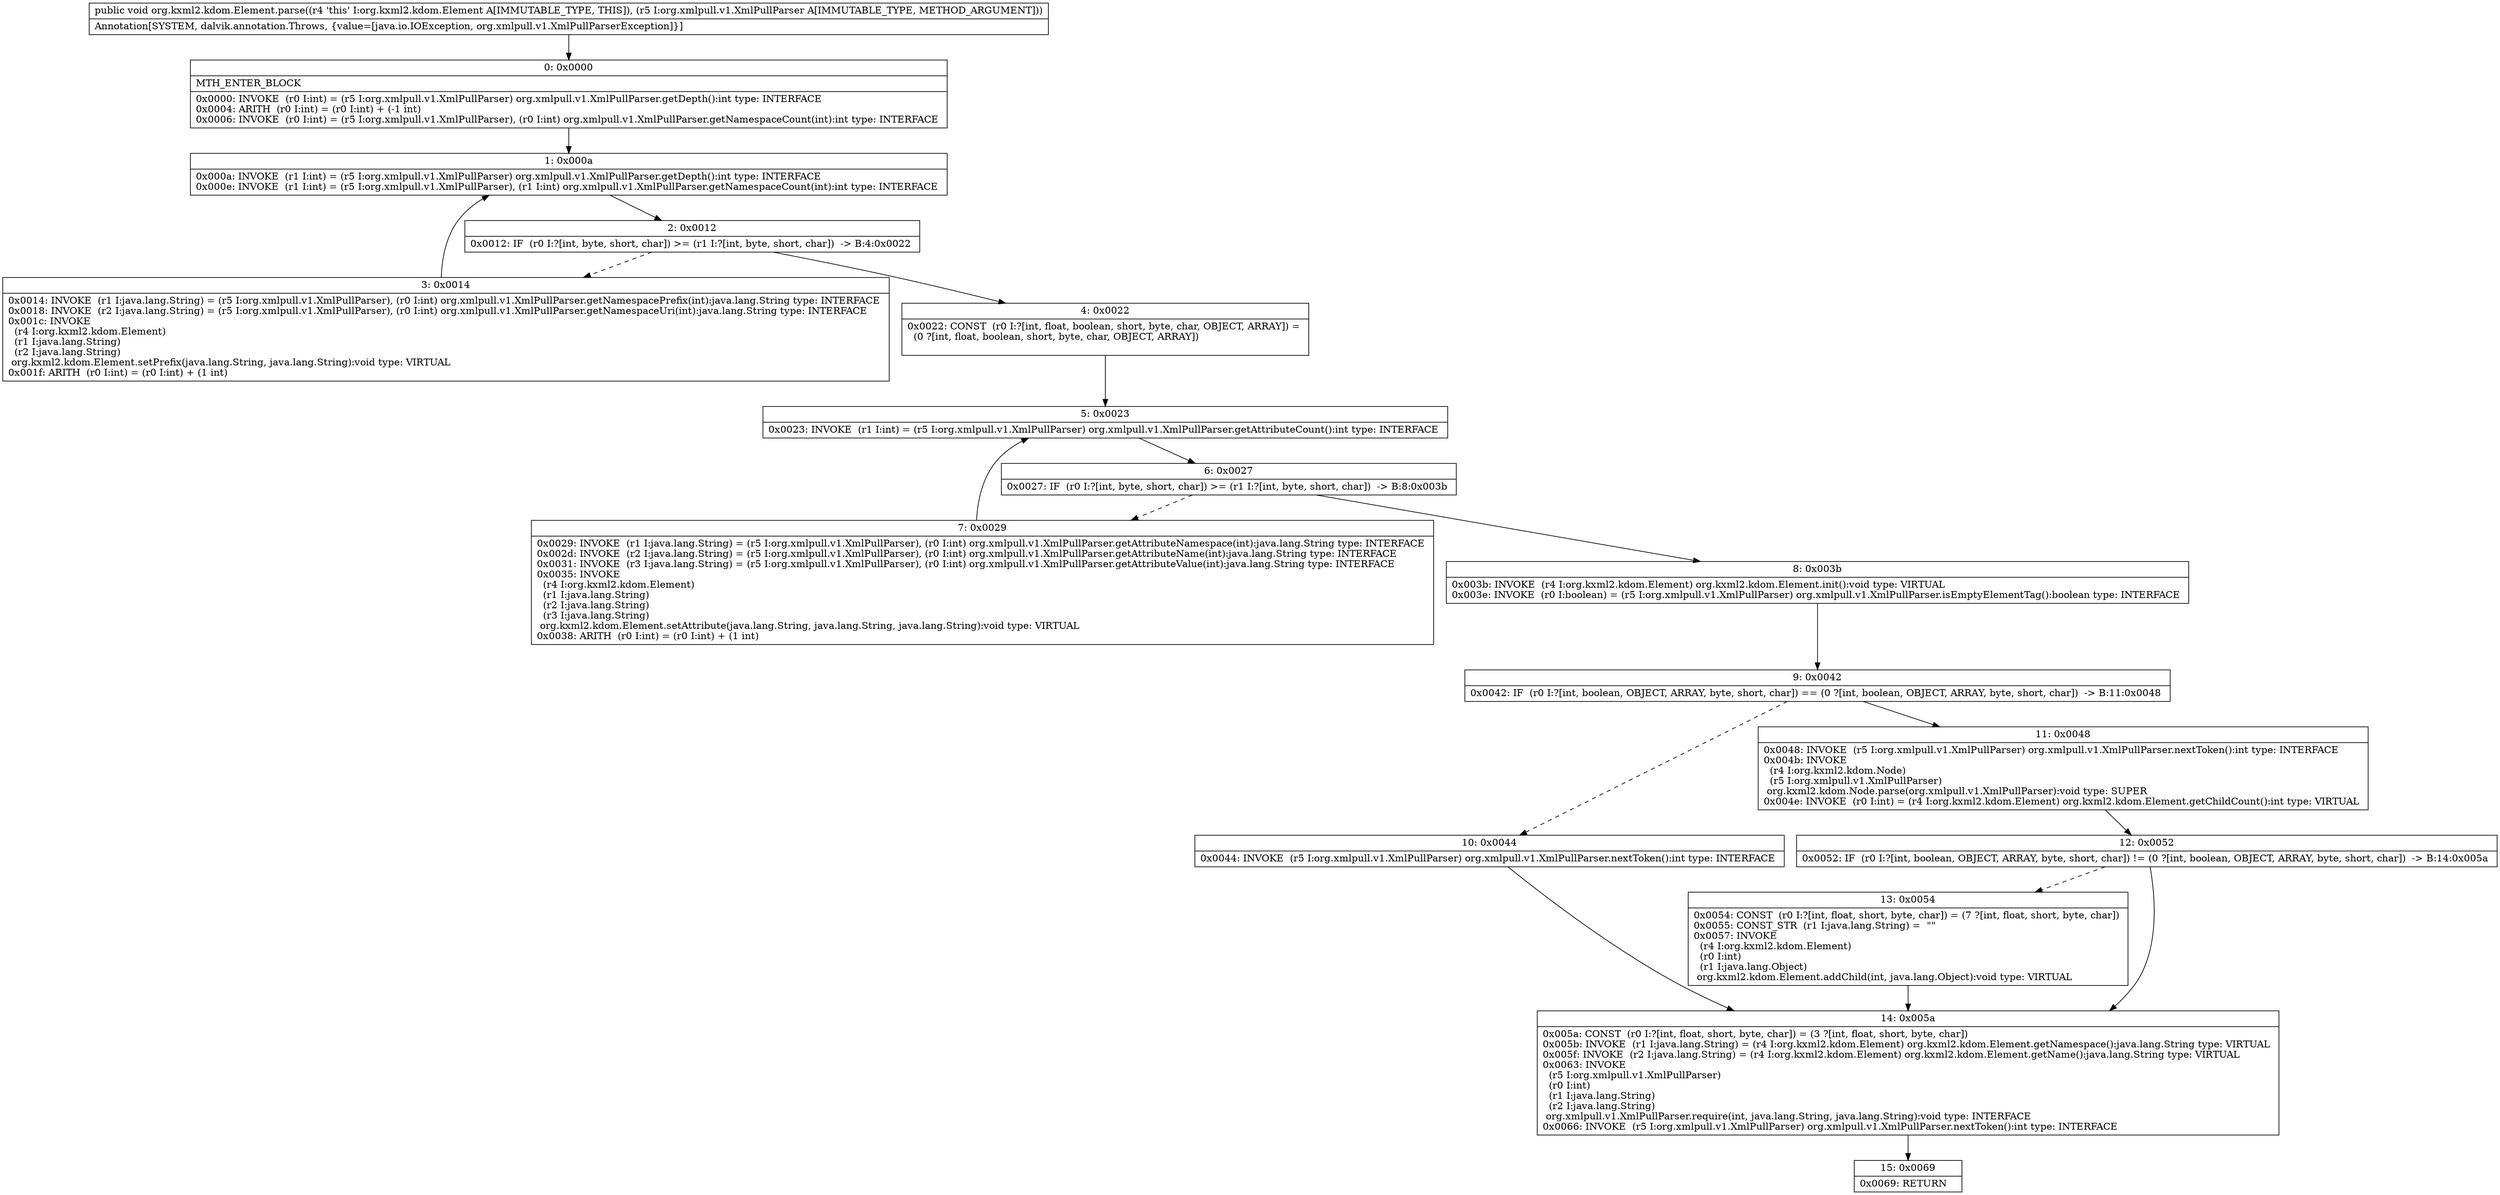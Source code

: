 digraph "CFG fororg.kxml2.kdom.Element.parse(Lorg\/xmlpull\/v1\/XmlPullParser;)V" {
Node_0 [shape=record,label="{0\:\ 0x0000|MTH_ENTER_BLOCK\l|0x0000: INVOKE  (r0 I:int) = (r5 I:org.xmlpull.v1.XmlPullParser) org.xmlpull.v1.XmlPullParser.getDepth():int type: INTERFACE \l0x0004: ARITH  (r0 I:int) = (r0 I:int) + (\-1 int) \l0x0006: INVOKE  (r0 I:int) = (r5 I:org.xmlpull.v1.XmlPullParser), (r0 I:int) org.xmlpull.v1.XmlPullParser.getNamespaceCount(int):int type: INTERFACE \l}"];
Node_1 [shape=record,label="{1\:\ 0x000a|0x000a: INVOKE  (r1 I:int) = (r5 I:org.xmlpull.v1.XmlPullParser) org.xmlpull.v1.XmlPullParser.getDepth():int type: INTERFACE \l0x000e: INVOKE  (r1 I:int) = (r5 I:org.xmlpull.v1.XmlPullParser), (r1 I:int) org.xmlpull.v1.XmlPullParser.getNamespaceCount(int):int type: INTERFACE \l}"];
Node_2 [shape=record,label="{2\:\ 0x0012|0x0012: IF  (r0 I:?[int, byte, short, char]) \>= (r1 I:?[int, byte, short, char])  \-\> B:4:0x0022 \l}"];
Node_3 [shape=record,label="{3\:\ 0x0014|0x0014: INVOKE  (r1 I:java.lang.String) = (r5 I:org.xmlpull.v1.XmlPullParser), (r0 I:int) org.xmlpull.v1.XmlPullParser.getNamespacePrefix(int):java.lang.String type: INTERFACE \l0x0018: INVOKE  (r2 I:java.lang.String) = (r5 I:org.xmlpull.v1.XmlPullParser), (r0 I:int) org.xmlpull.v1.XmlPullParser.getNamespaceUri(int):java.lang.String type: INTERFACE \l0x001c: INVOKE  \l  (r4 I:org.kxml2.kdom.Element)\l  (r1 I:java.lang.String)\l  (r2 I:java.lang.String)\l org.kxml2.kdom.Element.setPrefix(java.lang.String, java.lang.String):void type: VIRTUAL \l0x001f: ARITH  (r0 I:int) = (r0 I:int) + (1 int) \l}"];
Node_4 [shape=record,label="{4\:\ 0x0022|0x0022: CONST  (r0 I:?[int, float, boolean, short, byte, char, OBJECT, ARRAY]) = \l  (0 ?[int, float, boolean, short, byte, char, OBJECT, ARRAY])\l \l}"];
Node_5 [shape=record,label="{5\:\ 0x0023|0x0023: INVOKE  (r1 I:int) = (r5 I:org.xmlpull.v1.XmlPullParser) org.xmlpull.v1.XmlPullParser.getAttributeCount():int type: INTERFACE \l}"];
Node_6 [shape=record,label="{6\:\ 0x0027|0x0027: IF  (r0 I:?[int, byte, short, char]) \>= (r1 I:?[int, byte, short, char])  \-\> B:8:0x003b \l}"];
Node_7 [shape=record,label="{7\:\ 0x0029|0x0029: INVOKE  (r1 I:java.lang.String) = (r5 I:org.xmlpull.v1.XmlPullParser), (r0 I:int) org.xmlpull.v1.XmlPullParser.getAttributeNamespace(int):java.lang.String type: INTERFACE \l0x002d: INVOKE  (r2 I:java.lang.String) = (r5 I:org.xmlpull.v1.XmlPullParser), (r0 I:int) org.xmlpull.v1.XmlPullParser.getAttributeName(int):java.lang.String type: INTERFACE \l0x0031: INVOKE  (r3 I:java.lang.String) = (r5 I:org.xmlpull.v1.XmlPullParser), (r0 I:int) org.xmlpull.v1.XmlPullParser.getAttributeValue(int):java.lang.String type: INTERFACE \l0x0035: INVOKE  \l  (r4 I:org.kxml2.kdom.Element)\l  (r1 I:java.lang.String)\l  (r2 I:java.lang.String)\l  (r3 I:java.lang.String)\l org.kxml2.kdom.Element.setAttribute(java.lang.String, java.lang.String, java.lang.String):void type: VIRTUAL \l0x0038: ARITH  (r0 I:int) = (r0 I:int) + (1 int) \l}"];
Node_8 [shape=record,label="{8\:\ 0x003b|0x003b: INVOKE  (r4 I:org.kxml2.kdom.Element) org.kxml2.kdom.Element.init():void type: VIRTUAL \l0x003e: INVOKE  (r0 I:boolean) = (r5 I:org.xmlpull.v1.XmlPullParser) org.xmlpull.v1.XmlPullParser.isEmptyElementTag():boolean type: INTERFACE \l}"];
Node_9 [shape=record,label="{9\:\ 0x0042|0x0042: IF  (r0 I:?[int, boolean, OBJECT, ARRAY, byte, short, char]) == (0 ?[int, boolean, OBJECT, ARRAY, byte, short, char])  \-\> B:11:0x0048 \l}"];
Node_10 [shape=record,label="{10\:\ 0x0044|0x0044: INVOKE  (r5 I:org.xmlpull.v1.XmlPullParser) org.xmlpull.v1.XmlPullParser.nextToken():int type: INTERFACE \l}"];
Node_11 [shape=record,label="{11\:\ 0x0048|0x0048: INVOKE  (r5 I:org.xmlpull.v1.XmlPullParser) org.xmlpull.v1.XmlPullParser.nextToken():int type: INTERFACE \l0x004b: INVOKE  \l  (r4 I:org.kxml2.kdom.Node)\l  (r5 I:org.xmlpull.v1.XmlPullParser)\l org.kxml2.kdom.Node.parse(org.xmlpull.v1.XmlPullParser):void type: SUPER \l0x004e: INVOKE  (r0 I:int) = (r4 I:org.kxml2.kdom.Element) org.kxml2.kdom.Element.getChildCount():int type: VIRTUAL \l}"];
Node_12 [shape=record,label="{12\:\ 0x0052|0x0052: IF  (r0 I:?[int, boolean, OBJECT, ARRAY, byte, short, char]) != (0 ?[int, boolean, OBJECT, ARRAY, byte, short, char])  \-\> B:14:0x005a \l}"];
Node_13 [shape=record,label="{13\:\ 0x0054|0x0054: CONST  (r0 I:?[int, float, short, byte, char]) = (7 ?[int, float, short, byte, char]) \l0x0055: CONST_STR  (r1 I:java.lang.String) =  \"\" \l0x0057: INVOKE  \l  (r4 I:org.kxml2.kdom.Element)\l  (r0 I:int)\l  (r1 I:java.lang.Object)\l org.kxml2.kdom.Element.addChild(int, java.lang.Object):void type: VIRTUAL \l}"];
Node_14 [shape=record,label="{14\:\ 0x005a|0x005a: CONST  (r0 I:?[int, float, short, byte, char]) = (3 ?[int, float, short, byte, char]) \l0x005b: INVOKE  (r1 I:java.lang.String) = (r4 I:org.kxml2.kdom.Element) org.kxml2.kdom.Element.getNamespace():java.lang.String type: VIRTUAL \l0x005f: INVOKE  (r2 I:java.lang.String) = (r4 I:org.kxml2.kdom.Element) org.kxml2.kdom.Element.getName():java.lang.String type: VIRTUAL \l0x0063: INVOKE  \l  (r5 I:org.xmlpull.v1.XmlPullParser)\l  (r0 I:int)\l  (r1 I:java.lang.String)\l  (r2 I:java.lang.String)\l org.xmlpull.v1.XmlPullParser.require(int, java.lang.String, java.lang.String):void type: INTERFACE \l0x0066: INVOKE  (r5 I:org.xmlpull.v1.XmlPullParser) org.xmlpull.v1.XmlPullParser.nextToken():int type: INTERFACE \l}"];
Node_15 [shape=record,label="{15\:\ 0x0069|0x0069: RETURN   \l}"];
MethodNode[shape=record,label="{public void org.kxml2.kdom.Element.parse((r4 'this' I:org.kxml2.kdom.Element A[IMMUTABLE_TYPE, THIS]), (r5 I:org.xmlpull.v1.XmlPullParser A[IMMUTABLE_TYPE, METHOD_ARGUMENT]))  | Annotation[SYSTEM, dalvik.annotation.Throws, \{value=[java.io.IOException, org.xmlpull.v1.XmlPullParserException]\}]\l}"];
MethodNode -> Node_0;
Node_0 -> Node_1;
Node_1 -> Node_2;
Node_2 -> Node_3[style=dashed];
Node_2 -> Node_4;
Node_3 -> Node_1;
Node_4 -> Node_5;
Node_5 -> Node_6;
Node_6 -> Node_7[style=dashed];
Node_6 -> Node_8;
Node_7 -> Node_5;
Node_8 -> Node_9;
Node_9 -> Node_10[style=dashed];
Node_9 -> Node_11;
Node_10 -> Node_14;
Node_11 -> Node_12;
Node_12 -> Node_13[style=dashed];
Node_12 -> Node_14;
Node_13 -> Node_14;
Node_14 -> Node_15;
}

